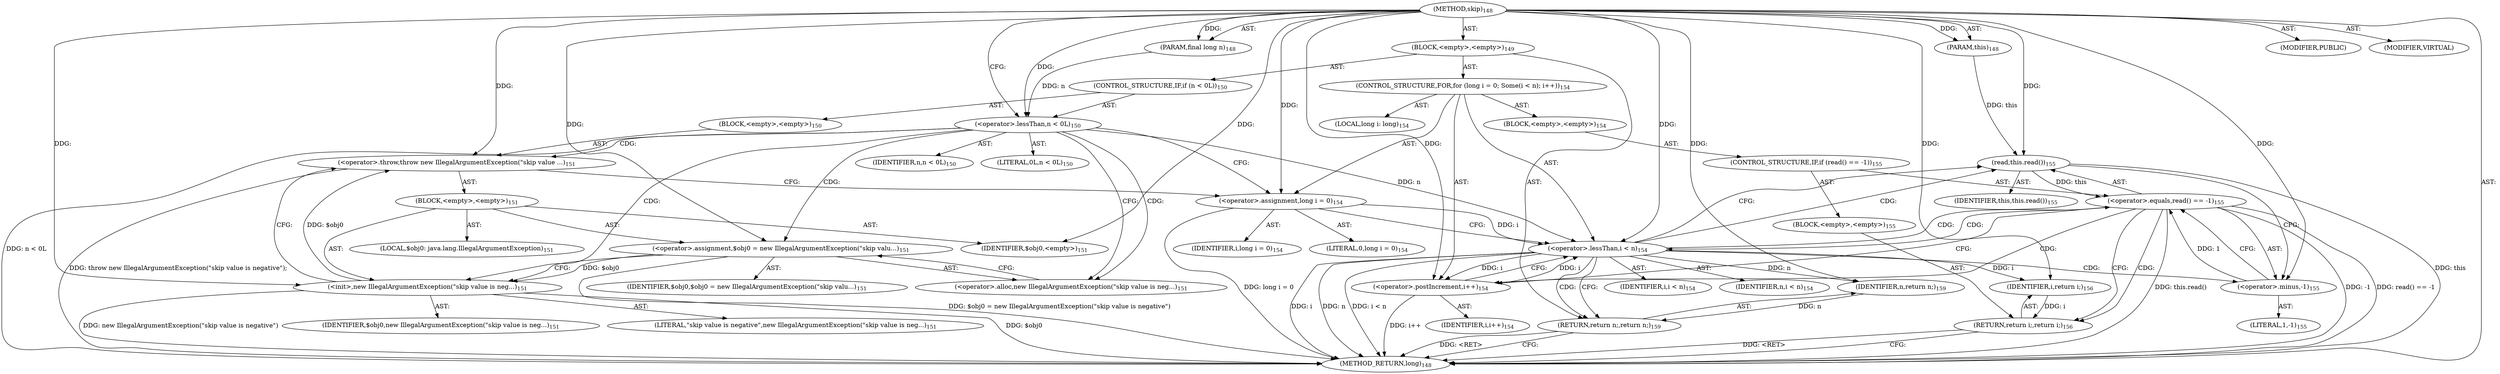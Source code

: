 digraph "skip" {  
"111669149699" [label = <(METHOD,skip)<SUB>148</SUB>> ]
"115964116993" [label = <(PARAM,this)<SUB>148</SUB>> ]
"115964117002" [label = <(PARAM,final long n)<SUB>148</SUB>> ]
"25769803787" [label = <(BLOCK,&lt;empty&gt;,&lt;empty&gt;)<SUB>149</SUB>> ]
"47244640262" [label = <(CONTROL_STRUCTURE,IF,if (n &lt; 0L))<SUB>150</SUB>> ]
"30064771102" [label = <(&lt;operator&gt;.lessThan,n &lt; 0L)<SUB>150</SUB>> ]
"68719476767" [label = <(IDENTIFIER,n,n &lt; 0L)<SUB>150</SUB>> ]
"90194313224" [label = <(LITERAL,0L,n &lt; 0L)<SUB>150</SUB>> ]
"25769803788" [label = <(BLOCK,&lt;empty&gt;,&lt;empty&gt;)<SUB>150</SUB>> ]
"30064771103" [label = <(&lt;operator&gt;.throw,throw new IllegalArgumentException(&quot;skip value ...)<SUB>151</SUB>> ]
"25769803789" [label = <(BLOCK,&lt;empty&gt;,&lt;empty&gt;)<SUB>151</SUB>> ]
"94489280516" [label = <(LOCAL,$obj0: java.lang.IllegalArgumentException)<SUB>151</SUB>> ]
"30064771104" [label = <(&lt;operator&gt;.assignment,$obj0 = new IllegalArgumentException(&quot;skip valu...)<SUB>151</SUB>> ]
"68719476768" [label = <(IDENTIFIER,$obj0,$obj0 = new IllegalArgumentException(&quot;skip valu...)<SUB>151</SUB>> ]
"30064771105" [label = <(&lt;operator&gt;.alloc,new IllegalArgumentException(&quot;skip value is neg...)<SUB>151</SUB>> ]
"30064771106" [label = <(&lt;init&gt;,new IllegalArgumentException(&quot;skip value is neg...)<SUB>151</SUB>> ]
"68719476769" [label = <(IDENTIFIER,$obj0,new IllegalArgumentException(&quot;skip value is neg...)<SUB>151</SUB>> ]
"90194313225" [label = <(LITERAL,&quot;skip value is negative&quot;,new IllegalArgumentException(&quot;skip value is neg...)<SUB>151</SUB>> ]
"68719476770" [label = <(IDENTIFIER,$obj0,&lt;empty&gt;)<SUB>151</SUB>> ]
"47244640263" [label = <(CONTROL_STRUCTURE,FOR,for (long i = 0; Some(i &lt; n); i++))<SUB>154</SUB>> ]
"94489280517" [label = <(LOCAL,long i: long)<SUB>154</SUB>> ]
"30064771107" [label = <(&lt;operator&gt;.assignment,long i = 0)<SUB>154</SUB>> ]
"68719476771" [label = <(IDENTIFIER,i,long i = 0)<SUB>154</SUB>> ]
"90194313226" [label = <(LITERAL,0,long i = 0)<SUB>154</SUB>> ]
"30064771108" [label = <(&lt;operator&gt;.lessThan,i &lt; n)<SUB>154</SUB>> ]
"68719476772" [label = <(IDENTIFIER,i,i &lt; n)<SUB>154</SUB>> ]
"68719476773" [label = <(IDENTIFIER,n,i &lt; n)<SUB>154</SUB>> ]
"30064771109" [label = <(&lt;operator&gt;.postIncrement,i++)<SUB>154</SUB>> ]
"68719476774" [label = <(IDENTIFIER,i,i++)<SUB>154</SUB>> ]
"25769803790" [label = <(BLOCK,&lt;empty&gt;,&lt;empty&gt;)<SUB>154</SUB>> ]
"47244640264" [label = <(CONTROL_STRUCTURE,IF,if (read() == -1))<SUB>155</SUB>> ]
"30064771110" [label = <(&lt;operator&gt;.equals,read() == -1)<SUB>155</SUB>> ]
"30064771111" [label = <(read,this.read())<SUB>155</SUB>> ]
"68719476737" [label = <(IDENTIFIER,this,this.read())<SUB>155</SUB>> ]
"30064771112" [label = <(&lt;operator&gt;.minus,-1)<SUB>155</SUB>> ]
"90194313227" [label = <(LITERAL,1,-1)<SUB>155</SUB>> ]
"25769803791" [label = <(BLOCK,&lt;empty&gt;,&lt;empty&gt;)<SUB>155</SUB>> ]
"146028888067" [label = <(RETURN,return i;,return i;)<SUB>156</SUB>> ]
"68719476775" [label = <(IDENTIFIER,i,return i;)<SUB>156</SUB>> ]
"146028888068" [label = <(RETURN,return n;,return n;)<SUB>159</SUB>> ]
"68719476776" [label = <(IDENTIFIER,n,return n;)<SUB>159</SUB>> ]
"133143986186" [label = <(MODIFIER,PUBLIC)> ]
"133143986187" [label = <(MODIFIER,VIRTUAL)> ]
"128849018883" [label = <(METHOD_RETURN,long)<SUB>148</SUB>> ]
  "111669149699" -> "115964116993"  [ label = "AST: "] 
  "111669149699" -> "115964117002"  [ label = "AST: "] 
  "111669149699" -> "25769803787"  [ label = "AST: "] 
  "111669149699" -> "133143986186"  [ label = "AST: "] 
  "111669149699" -> "133143986187"  [ label = "AST: "] 
  "111669149699" -> "128849018883"  [ label = "AST: "] 
  "25769803787" -> "47244640262"  [ label = "AST: "] 
  "25769803787" -> "47244640263"  [ label = "AST: "] 
  "25769803787" -> "146028888068"  [ label = "AST: "] 
  "47244640262" -> "30064771102"  [ label = "AST: "] 
  "47244640262" -> "25769803788"  [ label = "AST: "] 
  "30064771102" -> "68719476767"  [ label = "AST: "] 
  "30064771102" -> "90194313224"  [ label = "AST: "] 
  "25769803788" -> "30064771103"  [ label = "AST: "] 
  "30064771103" -> "25769803789"  [ label = "AST: "] 
  "25769803789" -> "94489280516"  [ label = "AST: "] 
  "25769803789" -> "30064771104"  [ label = "AST: "] 
  "25769803789" -> "30064771106"  [ label = "AST: "] 
  "25769803789" -> "68719476770"  [ label = "AST: "] 
  "30064771104" -> "68719476768"  [ label = "AST: "] 
  "30064771104" -> "30064771105"  [ label = "AST: "] 
  "30064771106" -> "68719476769"  [ label = "AST: "] 
  "30064771106" -> "90194313225"  [ label = "AST: "] 
  "47244640263" -> "94489280517"  [ label = "AST: "] 
  "47244640263" -> "30064771107"  [ label = "AST: "] 
  "47244640263" -> "30064771108"  [ label = "AST: "] 
  "47244640263" -> "30064771109"  [ label = "AST: "] 
  "47244640263" -> "25769803790"  [ label = "AST: "] 
  "30064771107" -> "68719476771"  [ label = "AST: "] 
  "30064771107" -> "90194313226"  [ label = "AST: "] 
  "30064771108" -> "68719476772"  [ label = "AST: "] 
  "30064771108" -> "68719476773"  [ label = "AST: "] 
  "30064771109" -> "68719476774"  [ label = "AST: "] 
  "25769803790" -> "47244640264"  [ label = "AST: "] 
  "47244640264" -> "30064771110"  [ label = "AST: "] 
  "47244640264" -> "25769803791"  [ label = "AST: "] 
  "30064771110" -> "30064771111"  [ label = "AST: "] 
  "30064771110" -> "30064771112"  [ label = "AST: "] 
  "30064771111" -> "68719476737"  [ label = "AST: "] 
  "30064771112" -> "90194313227"  [ label = "AST: "] 
  "25769803791" -> "146028888067"  [ label = "AST: "] 
  "146028888067" -> "68719476775"  [ label = "AST: "] 
  "146028888068" -> "68719476776"  [ label = "AST: "] 
  "146028888068" -> "128849018883"  [ label = "CFG: "] 
  "30064771102" -> "30064771105"  [ label = "CFG: "] 
  "30064771102" -> "30064771107"  [ label = "CFG: "] 
  "30064771107" -> "30064771108"  [ label = "CFG: "] 
  "30064771108" -> "30064771111"  [ label = "CFG: "] 
  "30064771108" -> "146028888068"  [ label = "CFG: "] 
  "30064771109" -> "30064771108"  [ label = "CFG: "] 
  "30064771103" -> "30064771107"  [ label = "CFG: "] 
  "30064771110" -> "146028888067"  [ label = "CFG: "] 
  "30064771110" -> "30064771109"  [ label = "CFG: "] 
  "30064771104" -> "30064771106"  [ label = "CFG: "] 
  "30064771106" -> "30064771103"  [ label = "CFG: "] 
  "30064771111" -> "30064771112"  [ label = "CFG: "] 
  "30064771112" -> "30064771110"  [ label = "CFG: "] 
  "146028888067" -> "128849018883"  [ label = "CFG: "] 
  "30064771105" -> "30064771104"  [ label = "CFG: "] 
  "111669149699" -> "30064771102"  [ label = "CFG: "] 
  "146028888068" -> "128849018883"  [ label = "DDG: &lt;RET&gt;"] 
  "146028888067" -> "128849018883"  [ label = "DDG: &lt;RET&gt;"] 
  "30064771102" -> "128849018883"  [ label = "DDG: n &lt; 0L"] 
  "30064771104" -> "128849018883"  [ label = "DDG: $obj0 = new IllegalArgumentException(&quot;skip value is negative&quot;)"] 
  "30064771106" -> "128849018883"  [ label = "DDG: $obj0"] 
  "30064771106" -> "128849018883"  [ label = "DDG: new IllegalArgumentException(&quot;skip value is negative&quot;)"] 
  "30064771103" -> "128849018883"  [ label = "DDG: throw new IllegalArgumentException(&quot;skip value is negative&quot;);"] 
  "30064771107" -> "128849018883"  [ label = "DDG: long i = 0"] 
  "30064771108" -> "128849018883"  [ label = "DDG: i"] 
  "30064771108" -> "128849018883"  [ label = "DDG: n"] 
  "30064771108" -> "128849018883"  [ label = "DDG: i &lt; n"] 
  "30064771111" -> "128849018883"  [ label = "DDG: this"] 
  "30064771110" -> "128849018883"  [ label = "DDG: this.read()"] 
  "30064771110" -> "128849018883"  [ label = "DDG: -1"] 
  "30064771110" -> "128849018883"  [ label = "DDG: read() == -1"] 
  "30064771109" -> "128849018883"  [ label = "DDG: i++"] 
  "111669149699" -> "115964116993"  [ label = "DDG: "] 
  "111669149699" -> "115964117002"  [ label = "DDG: "] 
  "68719476776" -> "146028888068"  [ label = "DDG: n"] 
  "111669149699" -> "30064771107"  [ label = "DDG: "] 
  "30064771108" -> "68719476776"  [ label = "DDG: n"] 
  "111669149699" -> "68719476776"  [ label = "DDG: "] 
  "115964117002" -> "30064771102"  [ label = "DDG: n"] 
  "111669149699" -> "30064771102"  [ label = "DDG: "] 
  "30064771107" -> "30064771108"  [ label = "DDG: i"] 
  "30064771109" -> "30064771108"  [ label = "DDG: i"] 
  "111669149699" -> "30064771108"  [ label = "DDG: "] 
  "30064771102" -> "30064771108"  [ label = "DDG: n"] 
  "30064771108" -> "30064771109"  [ label = "DDG: i"] 
  "111669149699" -> "30064771109"  [ label = "DDG: "] 
  "30064771106" -> "30064771103"  [ label = "DDG: $obj0"] 
  "111669149699" -> "30064771103"  [ label = "DDG: "] 
  "111669149699" -> "30064771104"  [ label = "DDG: "] 
  "111669149699" -> "68719476770"  [ label = "DDG: "] 
  "30064771111" -> "30064771110"  [ label = "DDG: this"] 
  "30064771112" -> "30064771110"  [ label = "DDG: 1"] 
  "68719476775" -> "146028888067"  [ label = "DDG: i"] 
  "30064771104" -> "30064771106"  [ label = "DDG: $obj0"] 
  "111669149699" -> "30064771106"  [ label = "DDG: "] 
  "115964116993" -> "30064771111"  [ label = "DDG: this"] 
  "111669149699" -> "30064771111"  [ label = "DDG: "] 
  "111669149699" -> "30064771112"  [ label = "DDG: "] 
  "30064771108" -> "68719476775"  [ label = "DDG: i"] 
  "111669149699" -> "68719476775"  [ label = "DDG: "] 
  "30064771102" -> "30064771106"  [ label = "CDG: "] 
  "30064771102" -> "30064771105"  [ label = "CDG: "] 
  "30064771102" -> "30064771104"  [ label = "CDG: "] 
  "30064771102" -> "30064771103"  [ label = "CDG: "] 
  "30064771108" -> "30064771110"  [ label = "CDG: "] 
  "30064771108" -> "146028888068"  [ label = "CDG: "] 
  "30064771108" -> "30064771112"  [ label = "CDG: "] 
  "30064771108" -> "30064771111"  [ label = "CDG: "] 
  "30064771110" -> "30064771109"  [ label = "CDG: "] 
  "30064771110" -> "30064771108"  [ label = "CDG: "] 
  "30064771110" -> "146028888067"  [ label = "CDG: "] 
}
